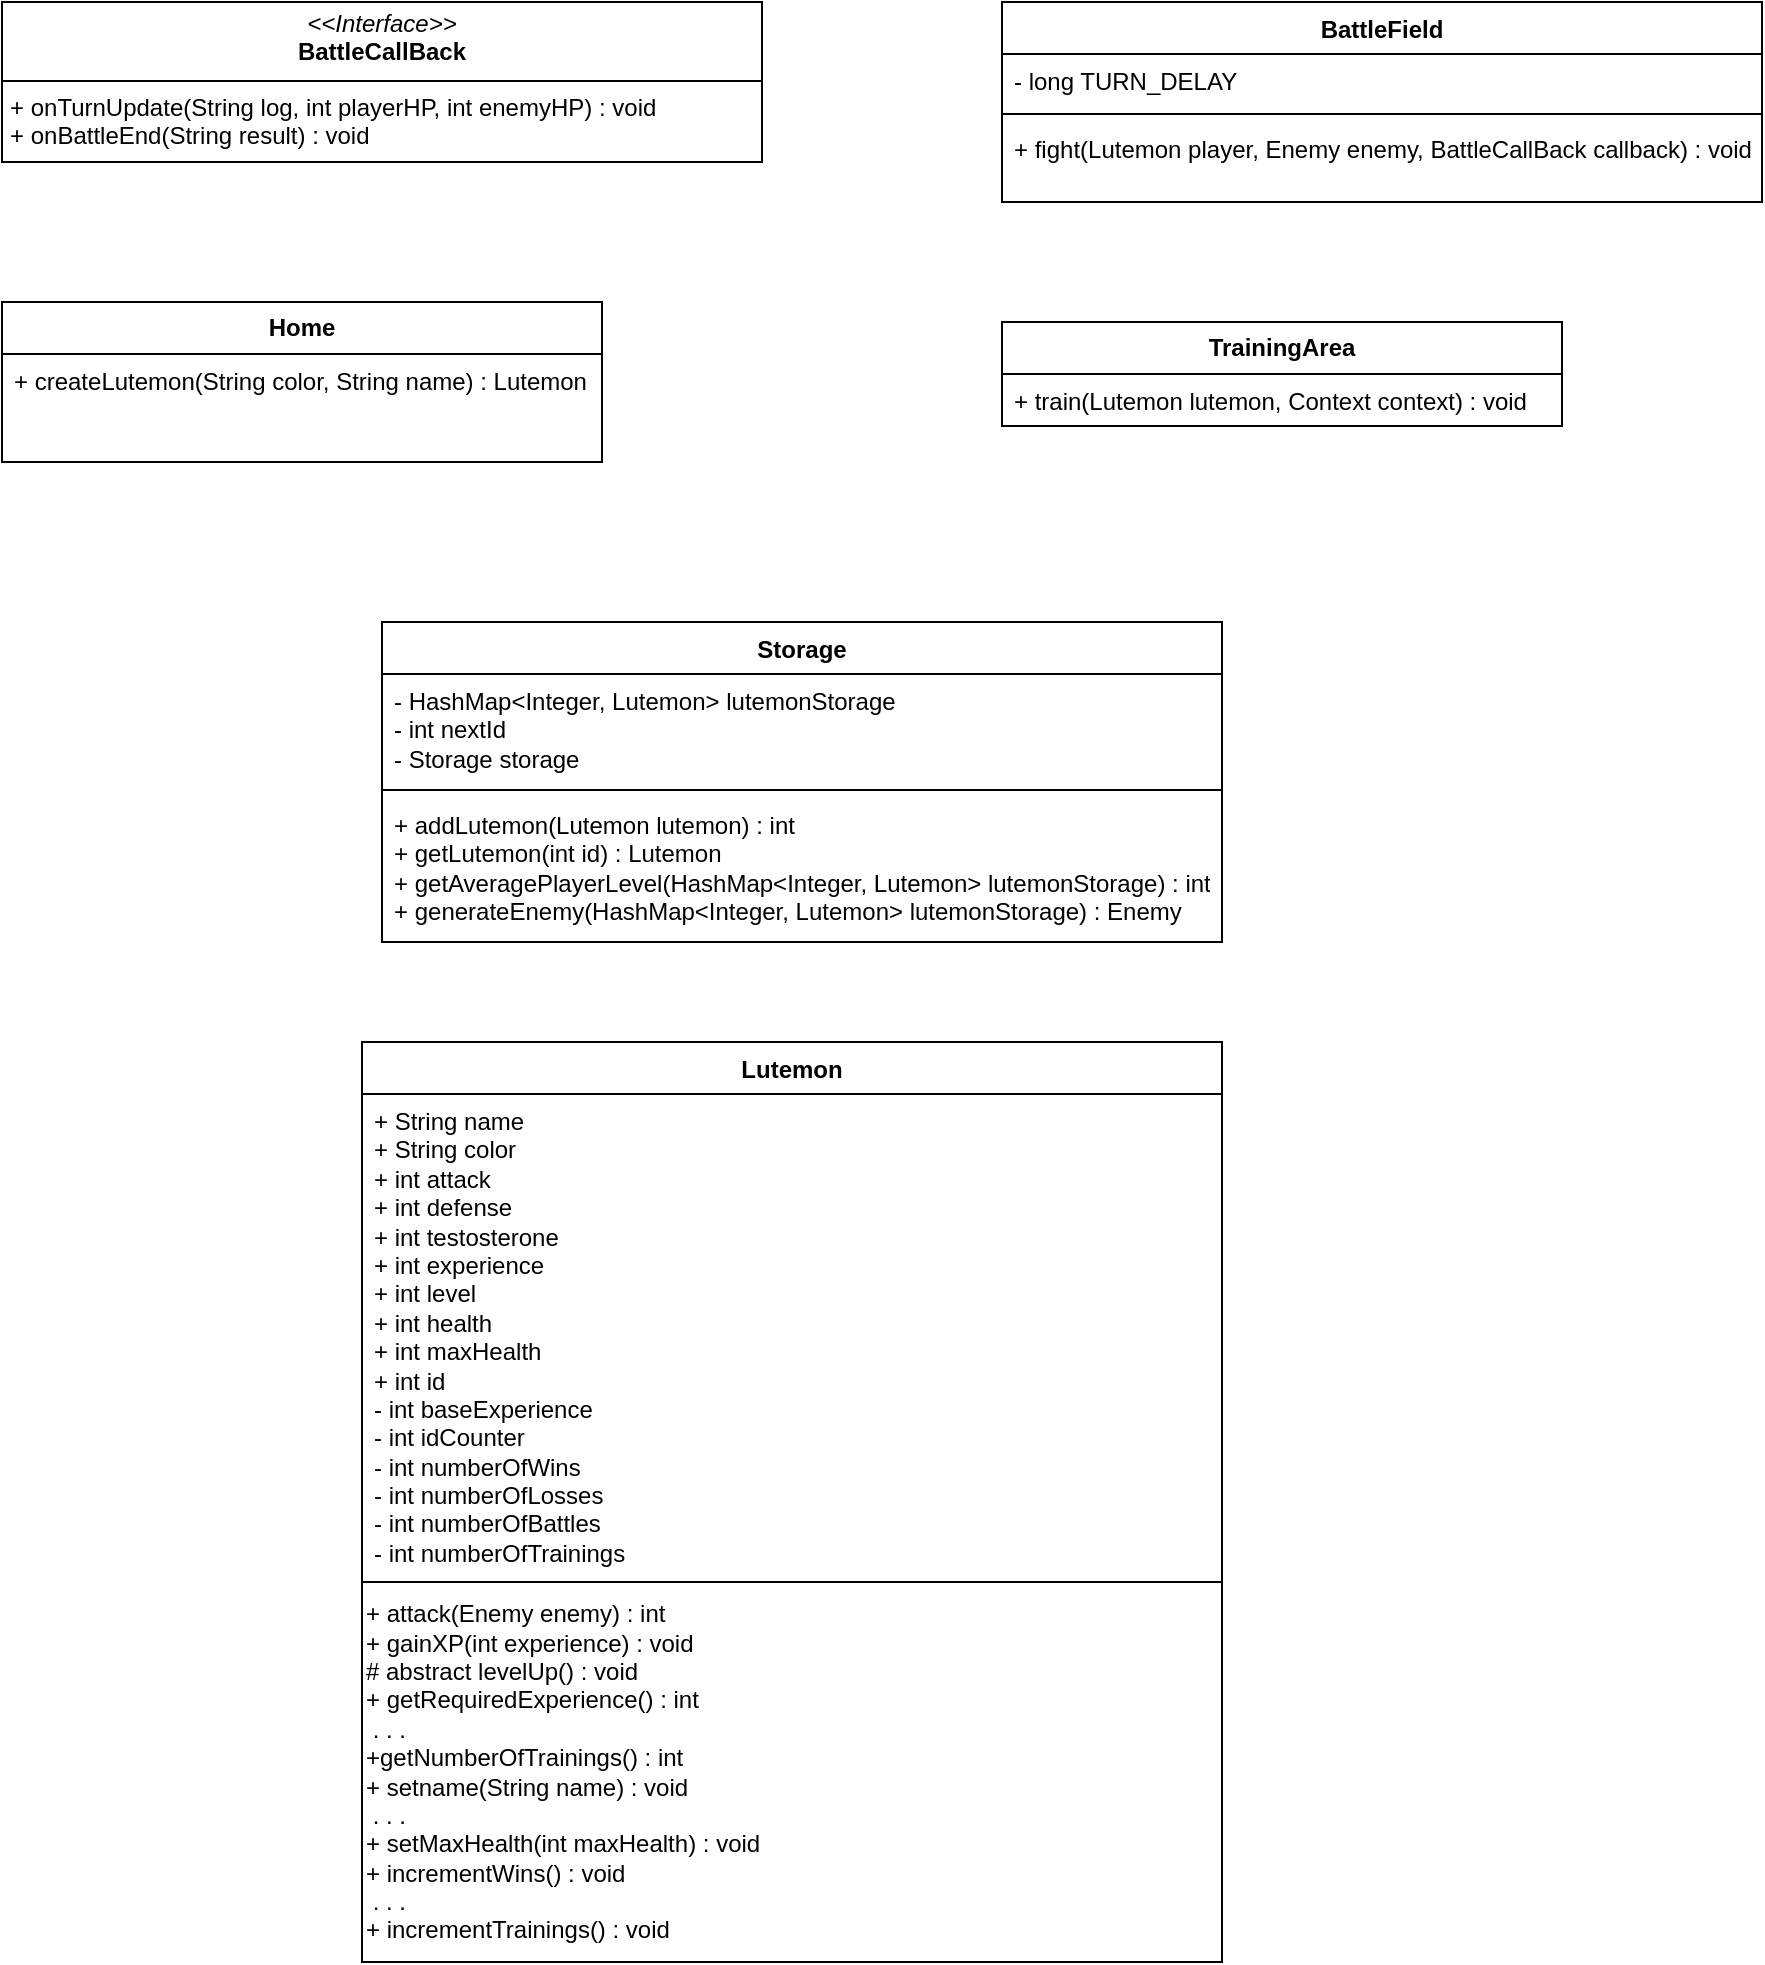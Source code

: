 <mxfile version="25.0.1">
  <diagram id="C5RBs43oDa-KdzZeNtuy" name="Page-1">
    <mxGraphModel dx="1050" dy="530" grid="1" gridSize="10" guides="1" tooltips="1" connect="1" arrows="1" fold="1" page="1" pageScale="1" pageWidth="1169" pageHeight="1654" math="0" shadow="0">
      <root>
        <mxCell id="WIyWlLk6GJQsqaUBKTNV-0" />
        <mxCell id="WIyWlLk6GJQsqaUBKTNV-1" parent="WIyWlLk6GJQsqaUBKTNV-0" />
        <mxCell id="BMyTvCxRVI_t090AyA1p-0" value="&lt;b&gt;Home&lt;/b&gt;" style="swimlane;fontStyle=0;childLayout=stackLayout;horizontal=1;startSize=26;fillColor=none;horizontalStack=0;resizeParent=1;resizeParentMax=0;resizeLast=0;collapsible=1;marginBottom=0;whiteSpace=wrap;html=1;" vertex="1" parent="WIyWlLk6GJQsqaUBKTNV-1">
          <mxGeometry x="100" y="190" width="300" height="80" as="geometry" />
        </mxCell>
        <mxCell id="BMyTvCxRVI_t090AyA1p-2" value="+ createLutemon(String color, String name) : Lutemon" style="text;strokeColor=none;fillColor=none;align=left;verticalAlign=top;spacingLeft=4;spacingRight=4;overflow=hidden;rotatable=0;points=[[0,0.5],[1,0.5]];portConstraint=eastwest;whiteSpace=wrap;html=1;" vertex="1" parent="BMyTvCxRVI_t090AyA1p-0">
          <mxGeometry y="26" width="300" height="54" as="geometry" />
        </mxCell>
        <mxCell id="BMyTvCxRVI_t090AyA1p-4" value="Storage" style="swimlane;fontStyle=1;align=center;verticalAlign=top;childLayout=stackLayout;horizontal=1;startSize=26;horizontalStack=0;resizeParent=1;resizeParentMax=0;resizeLast=0;collapsible=1;marginBottom=0;whiteSpace=wrap;html=1;" vertex="1" parent="WIyWlLk6GJQsqaUBKTNV-1">
          <mxGeometry x="290" y="350" width="420" height="160" as="geometry" />
        </mxCell>
        <mxCell id="BMyTvCxRVI_t090AyA1p-5" value="- HashMap&amp;lt;Integer, Lutemon&amp;gt; lutemonStorage&lt;div&gt;- int nextId&lt;/div&gt;&lt;div&gt;- Storage storage&lt;/div&gt;" style="text;strokeColor=none;fillColor=none;align=left;verticalAlign=top;spacingLeft=4;spacingRight=4;overflow=hidden;rotatable=0;points=[[0,0.5],[1,0.5]];portConstraint=eastwest;whiteSpace=wrap;html=1;" vertex="1" parent="BMyTvCxRVI_t090AyA1p-4">
          <mxGeometry y="26" width="420" height="54" as="geometry" />
        </mxCell>
        <mxCell id="BMyTvCxRVI_t090AyA1p-6" value="" style="line;strokeWidth=1;fillColor=none;align=left;verticalAlign=middle;spacingTop=-1;spacingLeft=3;spacingRight=3;rotatable=0;labelPosition=right;points=[];portConstraint=eastwest;strokeColor=inherit;" vertex="1" parent="BMyTvCxRVI_t090AyA1p-4">
          <mxGeometry y="80" width="420" height="8" as="geometry" />
        </mxCell>
        <mxCell id="BMyTvCxRVI_t090AyA1p-7" value="+ addLutemon(Lutemon lutemon) : int&lt;div&gt;+ getLutemon(int id) : Lutemon&lt;/div&gt;&lt;div&gt;+ getAveragePlayerLevel(HashMap&amp;lt;Integer, Lutemon&amp;gt; lutemonStorage) : int&lt;/div&gt;&lt;div&gt;+ generateEnemy(HashMap&amp;lt;Integer, Lutemon&amp;gt; lutemonStorage) : Enemy&lt;/div&gt;" style="text;strokeColor=none;fillColor=none;align=left;verticalAlign=top;spacingLeft=4;spacingRight=4;overflow=hidden;rotatable=0;points=[[0,0.5],[1,0.5]];portConstraint=eastwest;whiteSpace=wrap;html=1;" vertex="1" parent="BMyTvCxRVI_t090AyA1p-4">
          <mxGeometry y="88" width="420" height="72" as="geometry" />
        </mxCell>
        <mxCell id="BMyTvCxRVI_t090AyA1p-9" value="&lt;p style=&quot;margin:0px;margin-top:4px;text-align:center;&quot;&gt;&lt;i&gt;&amp;lt;&amp;lt;Interface&amp;gt;&amp;gt;&lt;/i&gt;&lt;br&gt;&lt;b&gt;BattleCallBack&lt;/b&gt;&lt;/p&gt;&lt;hr size=&quot;1&quot; style=&quot;border-style:solid;&quot;&gt;&lt;p style=&quot;margin:0px;margin-left:4px;&quot;&gt;&lt;span style=&quot;background-color: initial;&quot;&gt;+ onTurnUpdate(String log, int playerHP, int enemyHP) : void&lt;/span&gt;&lt;/p&gt;&lt;p style=&quot;margin:0px;margin-left:4px;&quot;&gt;+ onBattleEnd(String result) : void&lt;/p&gt;" style="verticalAlign=top;align=left;overflow=fill;html=1;whiteSpace=wrap;" vertex="1" parent="WIyWlLk6GJQsqaUBKTNV-1">
          <mxGeometry x="100" y="40" width="380" height="80" as="geometry" />
        </mxCell>
        <mxCell id="BMyTvCxRVI_t090AyA1p-10" value="BattleField" style="swimlane;fontStyle=1;align=center;verticalAlign=top;childLayout=stackLayout;horizontal=1;startSize=26;horizontalStack=0;resizeParent=1;resizeParentMax=0;resizeLast=0;collapsible=1;marginBottom=0;whiteSpace=wrap;html=1;" vertex="1" parent="WIyWlLk6GJQsqaUBKTNV-1">
          <mxGeometry x="600" y="40" width="380" height="100" as="geometry" />
        </mxCell>
        <mxCell id="BMyTvCxRVI_t090AyA1p-11" value="- long TURN_DELAY" style="text;strokeColor=none;fillColor=none;align=left;verticalAlign=top;spacingLeft=4;spacingRight=4;overflow=hidden;rotatable=0;points=[[0,0.5],[1,0.5]];portConstraint=eastwest;whiteSpace=wrap;html=1;" vertex="1" parent="BMyTvCxRVI_t090AyA1p-10">
          <mxGeometry y="26" width="380" height="26" as="geometry" />
        </mxCell>
        <mxCell id="BMyTvCxRVI_t090AyA1p-12" value="" style="line;strokeWidth=1;fillColor=none;align=left;verticalAlign=middle;spacingTop=-1;spacingLeft=3;spacingRight=3;rotatable=0;labelPosition=right;points=[];portConstraint=eastwest;strokeColor=inherit;" vertex="1" parent="BMyTvCxRVI_t090AyA1p-10">
          <mxGeometry y="52" width="380" height="8" as="geometry" />
        </mxCell>
        <mxCell id="BMyTvCxRVI_t090AyA1p-13" value="+ fight(Lutemon player, Enemy enemy, BattleCallBack callback) : void" style="text;strokeColor=none;fillColor=none;align=left;verticalAlign=top;spacingLeft=4;spacingRight=4;overflow=hidden;rotatable=0;points=[[0,0.5],[1,0.5]];portConstraint=eastwest;whiteSpace=wrap;html=1;" vertex="1" parent="BMyTvCxRVI_t090AyA1p-10">
          <mxGeometry y="60" width="380" height="40" as="geometry" />
        </mxCell>
        <mxCell id="BMyTvCxRVI_t090AyA1p-14" value="&lt;b&gt;TrainingArea&lt;/b&gt;" style="swimlane;fontStyle=0;childLayout=stackLayout;horizontal=1;startSize=26;fillColor=none;horizontalStack=0;resizeParent=1;resizeParentMax=0;resizeLast=0;collapsible=1;marginBottom=0;whiteSpace=wrap;html=1;" vertex="1" parent="WIyWlLk6GJQsqaUBKTNV-1">
          <mxGeometry x="600" y="200" width="280" height="52" as="geometry" />
        </mxCell>
        <mxCell id="BMyTvCxRVI_t090AyA1p-15" value="+ train(Lutemon lutemon, Context context) : void" style="text;strokeColor=none;fillColor=none;align=left;verticalAlign=top;spacingLeft=4;spacingRight=4;overflow=hidden;rotatable=0;points=[[0,0.5],[1,0.5]];portConstraint=eastwest;whiteSpace=wrap;html=1;" vertex="1" parent="BMyTvCxRVI_t090AyA1p-14">
          <mxGeometry y="26" width="280" height="26" as="geometry" />
        </mxCell>
        <mxCell id="BMyTvCxRVI_t090AyA1p-18" value="Lutemon" style="swimlane;fontStyle=1;align=center;verticalAlign=top;childLayout=stackLayout;horizontal=1;startSize=26;horizontalStack=0;resizeParent=1;resizeParentMax=0;resizeLast=0;collapsible=1;marginBottom=0;whiteSpace=wrap;html=1;" vertex="1" parent="WIyWlLk6GJQsqaUBKTNV-1">
          <mxGeometry x="280" y="560" width="430" height="270" as="geometry" />
        </mxCell>
        <mxCell id="BMyTvCxRVI_t090AyA1p-19" value="+ String name&lt;div&gt;+ String color&lt;/div&gt;&lt;div&gt;+ int attack&lt;/div&gt;&lt;div&gt;+ int defense&lt;/div&gt;&lt;div&gt;+ int testosterone&lt;/div&gt;&lt;div&gt;+ int experience&lt;/div&gt;&lt;div&gt;+ int level&lt;/div&gt;&lt;div&gt;+ int health&lt;/div&gt;&lt;div&gt;+ int maxHealth&lt;/div&gt;&lt;div&gt;+ int id&lt;/div&gt;&lt;div&gt;- int baseExperience&lt;/div&gt;&lt;div&gt;- int idCounter&lt;/div&gt;&lt;div&gt;- int numberOfWins&lt;/div&gt;&lt;div&gt;- int numberOfLosses&lt;/div&gt;&lt;div&gt;- int numberOfBattles&lt;/div&gt;&lt;div&gt;- int numberOfTrainings&lt;/div&gt;" style="text;strokeColor=none;fillColor=none;align=left;verticalAlign=top;spacingLeft=4;spacingRight=4;overflow=hidden;rotatable=0;points=[[0,0.5],[1,0.5]];portConstraint=eastwest;whiteSpace=wrap;html=1;" vertex="1" parent="BMyTvCxRVI_t090AyA1p-18">
          <mxGeometry y="26" width="430" height="244" as="geometry" />
        </mxCell>
        <mxCell id="BMyTvCxRVI_t090AyA1p-20" value="" style="line;strokeWidth=1;fillColor=none;align=left;verticalAlign=middle;spacingTop=-1;spacingLeft=3;spacingRight=3;rotatable=0;labelPosition=right;points=[];portConstraint=eastwest;strokeColor=inherit;" vertex="1" parent="BMyTvCxRVI_t090AyA1p-18">
          <mxGeometry y="270" width="430" as="geometry" />
        </mxCell>
        <mxCell id="BMyTvCxRVI_t090AyA1p-25" value="+ attack(Enemy enemy) : int&lt;div&gt;+ gainXP(int experience) : void&lt;/div&gt;&lt;div&gt;# abstract levelUp() : void&lt;/div&gt;&lt;div&gt;+ getRequiredExperience() : int&lt;/div&gt;&lt;div&gt;&amp;nbsp;. . .&lt;/div&gt;&lt;div&gt;+getNumberOfTrainings() : int&lt;/div&gt;&lt;div&gt;+ setname(String name) : void&lt;/div&gt;&lt;div&gt;&amp;nbsp;. . .&lt;/div&gt;&lt;div&gt;+ setMaxHealth(int maxHealth) : void&lt;/div&gt;&lt;div&gt;+ incrementWins() : void&lt;/div&gt;&lt;div&gt;&amp;nbsp;. . .&lt;/div&gt;&lt;div&gt;+ incrementTrainings() : void&lt;/div&gt;" style="html=1;whiteSpace=wrap;align=left;fillColor=none;" vertex="1" parent="WIyWlLk6GJQsqaUBKTNV-1">
          <mxGeometry x="280" y="830" width="430" height="190" as="geometry" />
        </mxCell>
      </root>
    </mxGraphModel>
  </diagram>
</mxfile>
